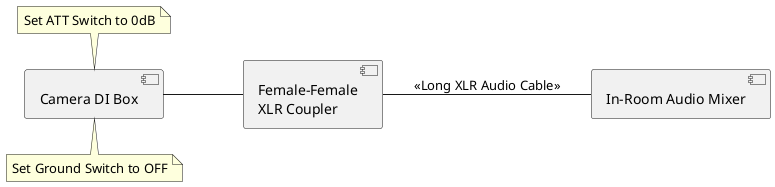 @startuml
left to right direction
skinparam packageStyle rectangle
[Female-Female\nXLR Coupler] as coupler
[Camera DI Box] as DIBox
[In-Room Audio Mixer] as mixer

DIBox -- coupler
note top of DIBox: Set ATT Switch to 0dB
note bottom of DIBox: Set Ground Switch to OFF
coupler -- mixer: <<Long XLR Audio Cable>>
@enduml
